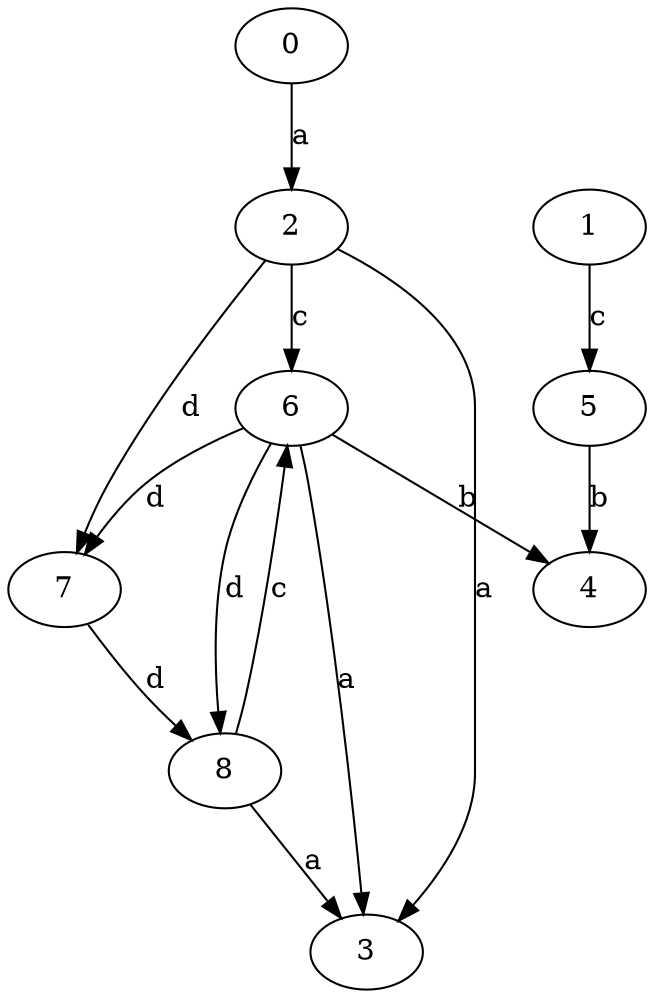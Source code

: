 strict digraph  {
0;
2;
3;
4;
5;
6;
7;
8;
1;
0 -> 2  [label=a];
2 -> 3  [label=a];
2 -> 6  [label=c];
2 -> 7  [label=d];
5 -> 4  [label=b];
6 -> 3  [label=a];
6 -> 4  [label=b];
6 -> 7  [label=d];
6 -> 8  [label=d];
7 -> 8  [label=d];
8 -> 3  [label=a];
8 -> 6  [label=c];
1 -> 5  [label=c];
}
